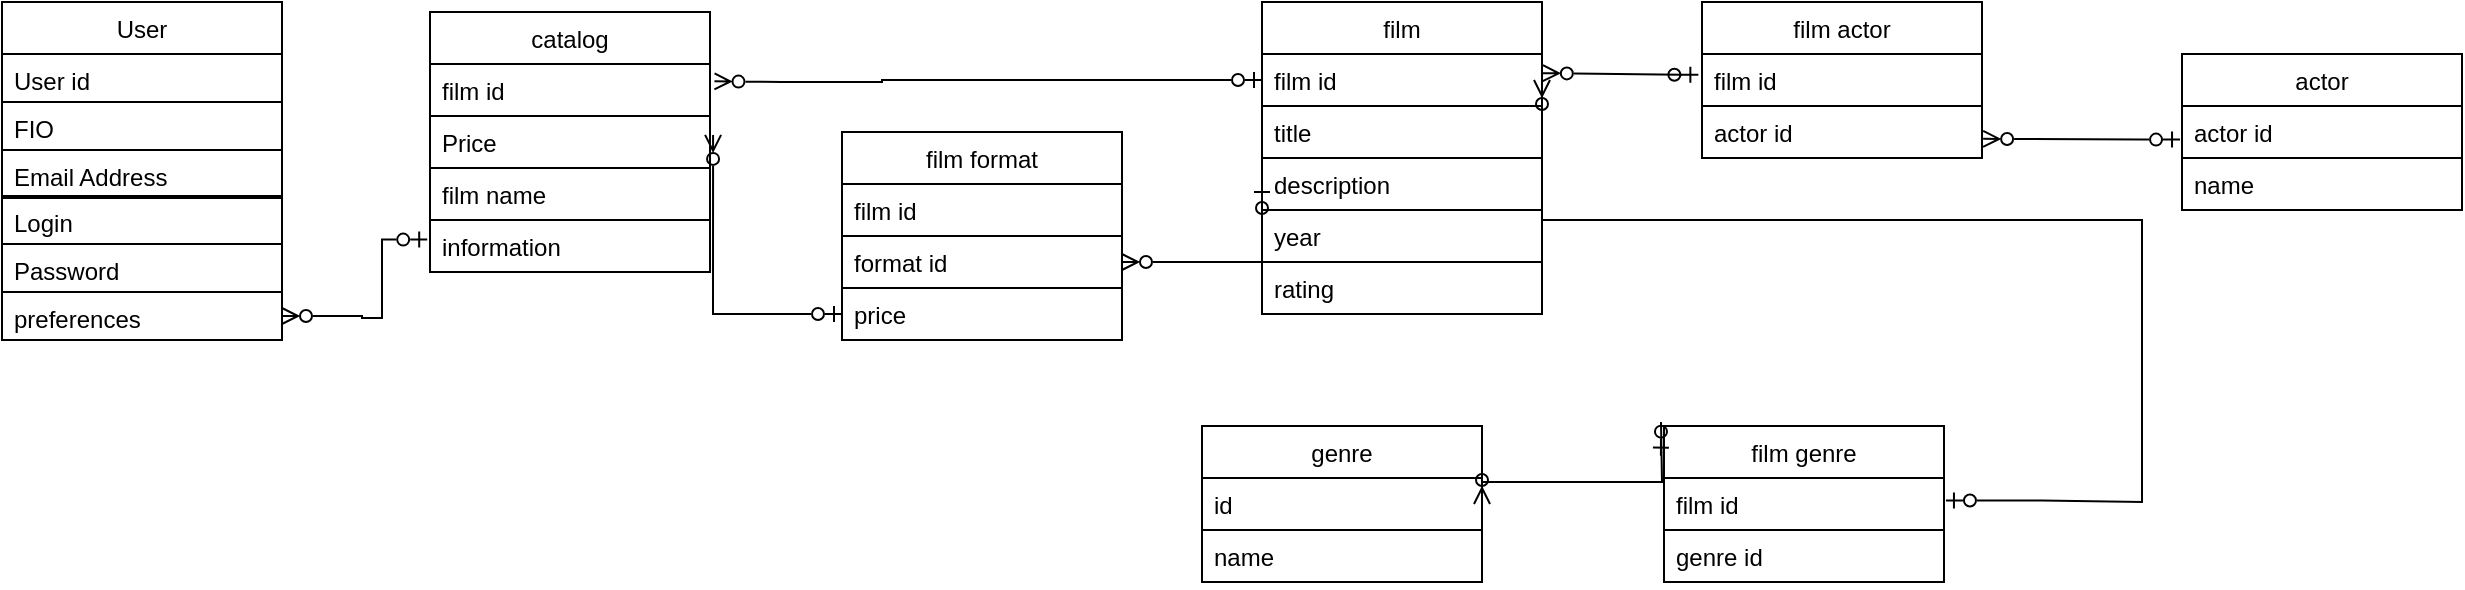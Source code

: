 <mxfile version="20.3.0" type="device"><diagram id="noj25AviQU__SuGsmRjA" name="Страница 1"><mxGraphModel dx="1391" dy="982" grid="1" gridSize="10" guides="1" tooltips="1" connect="1" arrows="1" fold="1" page="1" pageScale="1" pageWidth="827" pageHeight="1169" background="none" math="0" shadow="0"><root><mxCell id="0"/><mxCell id="1" parent="0"/><mxCell id="_K8ekiZQs0ZglaWhfYbK-12" value="catalog" style="swimlane;fontStyle=0;childLayout=stackLayout;horizontal=1;startSize=26;fillColor=none;horizontalStack=0;resizeParent=1;resizeParentMax=0;resizeLast=0;collapsible=1;marginBottom=0;" parent="1" vertex="1"><mxGeometry x="624" y="85" width="140" height="78" as="geometry"/></mxCell><mxCell id="_K8ekiZQs0ZglaWhfYbK-13" value="film id" style="text;strokeColor=none;fillColor=none;align=left;verticalAlign=top;spacingLeft=4;spacingRight=4;overflow=hidden;rotatable=0;points=[[0,0.5],[1,0.5]];portConstraint=eastwest;" parent="_K8ekiZQs0ZglaWhfYbK-12" vertex="1"><mxGeometry y="26" width="140" height="26" as="geometry"/></mxCell><mxCell id="_K8ekiZQs0ZglaWhfYbK-16" value="Price" style="text;strokeColor=default;fillColor=none;align=left;verticalAlign=top;spacingLeft=4;spacingRight=4;overflow=hidden;rotatable=0;points=[[0,0.5],[1,0.5]];portConstraint=eastwest;" parent="_K8ekiZQs0ZglaWhfYbK-12" vertex="1"><mxGeometry y="52" width="140" height="26" as="geometry"/></mxCell><mxCell id="_K8ekiZQs0ZglaWhfYbK-55" style="edgeStyle=orthogonalEdgeStyle;rounded=0;orthogonalLoop=1;jettySize=auto;html=1;exitX=1;exitY=0.5;exitDx=0;exitDy=0;entryX=1;entryY=0.5;entryDx=0;entryDy=0;" parent="1" edge="1"><mxGeometry relative="1" as="geometry"><mxPoint x="1550" y="307" as="targetPoint"/></mxGeometry></mxCell><mxCell id="_K8ekiZQs0ZglaWhfYbK-64" style="edgeStyle=orthogonalEdgeStyle;rounded=0;orthogonalLoop=1;jettySize=auto;html=1;entryX=1.016;entryY=0.334;entryDx=0;entryDy=0;endArrow=ERzeroToMany;endFill=0;startArrow=ERzeroToOne;startFill=0;entryPerimeter=0;exitX=0;exitY=0.5;exitDx=0;exitDy=0;" parent="1" source="_K8ekiZQs0ZglaWhfYbK-88" target="_K8ekiZQs0ZglaWhfYbK-13" edge="1"><mxGeometry relative="1" as="geometry"><mxPoint x="850" y="119" as="sourcePoint"/><Array as="points"><mxPoint x="850" y="119"/><mxPoint x="800" y="120"/><mxPoint x="800" y="145"/></Array></mxGeometry></mxCell><mxCell id="_K8ekiZQs0ZglaWhfYbK-69" value="Password" style="text;strokeColor=default;fillColor=none;align=left;verticalAlign=top;spacingLeft=4;spacingRight=4;overflow=hidden;rotatable=0;points=[[0,0.5],[1,0.5]];portConstraint=eastwest;" parent="1" vertex="1"><mxGeometry x="410" y="201" width="140" height="24" as="geometry"/></mxCell><mxCell id="_K8ekiZQs0ZglaWhfYbK-79" value="film name" style="text;strokeColor=default;fillColor=none;align=left;verticalAlign=top;spacingLeft=4;spacingRight=4;overflow=hidden;rotatable=0;points=[[0,0.5],[1,0.5]];portConstraint=eastwest;" parent="1" vertex="1"><mxGeometry x="624" y="163" width="140" height="26" as="geometry"/></mxCell><mxCell id="_K8ekiZQs0ZglaWhfYbK-80" value="information" style="text;strokeColor=default;fillColor=none;align=left;verticalAlign=top;spacingLeft=4;spacingRight=4;overflow=hidden;rotatable=0;points=[[0,0.5],[1,0.5]];portConstraint=eastwest;" parent="1" vertex="1"><mxGeometry x="624" y="189" width="140" height="26" as="geometry"/></mxCell><mxCell id="_K8ekiZQs0ZglaWhfYbK-87" value="film" style="swimlane;fontStyle=0;childLayout=stackLayout;horizontal=1;startSize=26;fillColor=none;horizontalStack=0;resizeParent=1;resizeParentMax=0;resizeLast=0;collapsible=1;marginBottom=0;" parent="1" vertex="1"><mxGeometry x="1040" y="80" width="140" height="78" as="geometry"/></mxCell><mxCell id="_K8ekiZQs0ZglaWhfYbK-88" value="film id" style="text;strokeColor=none;fillColor=none;align=left;verticalAlign=top;spacingLeft=4;spacingRight=4;overflow=hidden;rotatable=0;points=[[0,0.5],[1,0.5]];portConstraint=eastwest;" parent="_K8ekiZQs0ZglaWhfYbK-87" vertex="1"><mxGeometry y="26" width="140" height="26" as="geometry"/></mxCell><mxCell id="_K8ekiZQs0ZglaWhfYbK-89" value="title" style="text;strokeColor=default;fillColor=none;align=left;verticalAlign=top;spacingLeft=4;spacingRight=4;overflow=hidden;rotatable=0;points=[[0,0.5],[1,0.5]];portConstraint=eastwest;" parent="_K8ekiZQs0ZglaWhfYbK-87" vertex="1"><mxGeometry y="52" width="140" height="26" as="geometry"/></mxCell><mxCell id="_K8ekiZQs0ZglaWhfYbK-90" value="description" style="text;strokeColor=default;fillColor=none;align=left;verticalAlign=top;spacingLeft=4;spacingRight=4;overflow=hidden;rotatable=0;points=[[0,0.5],[1,0.5]];portConstraint=eastwest;" parent="1" vertex="1"><mxGeometry x="1040" y="158" width="140" height="26" as="geometry"/></mxCell><mxCell id="_K8ekiZQs0ZglaWhfYbK-91" value="year" style="text;strokeColor=default;fillColor=none;align=left;verticalAlign=top;spacingLeft=4;spacingRight=4;overflow=hidden;rotatable=0;points=[[0,0.5],[1,0.5]];portConstraint=eastwest;" parent="1" vertex="1"><mxGeometry x="1040" y="184" width="140" height="26" as="geometry"/></mxCell><mxCell id="_K8ekiZQs0ZglaWhfYbK-92" value="rating" style="text;strokeColor=default;fillColor=none;align=left;verticalAlign=top;spacingLeft=4;spacingRight=4;overflow=hidden;rotatable=0;points=[[0,0.5],[1,0.5]];portConstraint=eastwest;" parent="1" vertex="1"><mxGeometry x="1040" y="210" width="140" height="26" as="geometry"/></mxCell><mxCell id="_K8ekiZQs0ZglaWhfYbK-93" value="film actor" style="swimlane;fontStyle=0;childLayout=stackLayout;horizontal=1;startSize=26;fillColor=none;horizontalStack=0;resizeParent=1;resizeParentMax=0;resizeLast=0;collapsible=1;marginBottom=0;" parent="1" vertex="1"><mxGeometry x="1260" y="80" width="140" height="78" as="geometry"/></mxCell><mxCell id="_K8ekiZQs0ZglaWhfYbK-94" value="film id" style="text;strokeColor=none;fillColor=none;align=left;verticalAlign=top;spacingLeft=4;spacingRight=4;overflow=hidden;rotatable=0;points=[[0,0.5],[1,0.5]];portConstraint=eastwest;" parent="_K8ekiZQs0ZglaWhfYbK-93" vertex="1"><mxGeometry y="26" width="140" height="26" as="geometry"/></mxCell><mxCell id="_K8ekiZQs0ZglaWhfYbK-95" value="actor id" style="text;strokeColor=default;fillColor=none;align=left;verticalAlign=top;spacingLeft=4;spacingRight=4;overflow=hidden;rotatable=0;points=[[0,0.5],[1,0.5]];portConstraint=eastwest;" parent="_K8ekiZQs0ZglaWhfYbK-93" vertex="1"><mxGeometry y="52" width="140" height="26" as="geometry"/></mxCell><mxCell id="_K8ekiZQs0ZglaWhfYbK-96" value="actor" style="swimlane;fontStyle=0;childLayout=stackLayout;horizontal=1;startSize=26;fillColor=none;horizontalStack=0;resizeParent=1;resizeParentMax=0;resizeLast=0;collapsible=1;marginBottom=0;" parent="1" vertex="1"><mxGeometry x="1500" y="106" width="140" height="52" as="geometry"/></mxCell><mxCell id="_K8ekiZQs0ZglaWhfYbK-98" value="actor id" style="text;strokeColor=default;fillColor=none;align=left;verticalAlign=top;spacingLeft=4;spacingRight=4;overflow=hidden;rotatable=0;points=[[0,0.5],[1,0.5]];portConstraint=eastwest;" parent="_K8ekiZQs0ZglaWhfYbK-96" vertex="1"><mxGeometry y="26" width="140" height="26" as="geometry"/></mxCell><mxCell id="_K8ekiZQs0ZglaWhfYbK-99" value="name" style="text;strokeColor=default;fillColor=none;align=left;verticalAlign=top;spacingLeft=4;spacingRight=4;overflow=hidden;rotatable=0;points=[[0,0.5],[1,0.5]];portConstraint=eastwest;" parent="1" vertex="1"><mxGeometry x="1500" y="158" width="140" height="26" as="geometry"/></mxCell><mxCell id="_K8ekiZQs0ZglaWhfYbK-100" value="genre" style="swimlane;fontStyle=0;childLayout=stackLayout;horizontal=1;startSize=26;fillColor=none;horizontalStack=0;resizeParent=1;resizeParentMax=0;resizeLast=0;collapsible=1;marginBottom=0;" parent="1" vertex="1"><mxGeometry x="1010" y="292" width="140" height="78" as="geometry"/></mxCell><mxCell id="_K8ekiZQs0ZglaWhfYbK-101" value="id" style="text;strokeColor=none;fillColor=none;align=left;verticalAlign=top;spacingLeft=4;spacingRight=4;overflow=hidden;rotatable=0;points=[[0,0.5],[1,0.5]];portConstraint=eastwest;" parent="_K8ekiZQs0ZglaWhfYbK-100" vertex="1"><mxGeometry y="26" width="140" height="26" as="geometry"/></mxCell><mxCell id="_K8ekiZQs0ZglaWhfYbK-102" value="name" style="text;strokeColor=default;fillColor=none;align=left;verticalAlign=top;spacingLeft=4;spacingRight=4;overflow=hidden;rotatable=0;points=[[0,0.5],[1,0.5]];portConstraint=eastwest;" parent="_K8ekiZQs0ZglaWhfYbK-100" vertex="1"><mxGeometry y="52" width="140" height="26" as="geometry"/></mxCell><mxCell id="_K8ekiZQs0ZglaWhfYbK-103" value="film genre" style="swimlane;fontStyle=0;childLayout=stackLayout;horizontal=1;startSize=26;fillColor=none;horizontalStack=0;resizeParent=1;resizeParentMax=0;resizeLast=0;collapsible=1;marginBottom=0;" parent="1" vertex="1"><mxGeometry x="1241" y="292" width="140" height="78" as="geometry"/></mxCell><mxCell id="_K8ekiZQs0ZglaWhfYbK-104" value="film id" style="text;strokeColor=none;fillColor=none;align=left;verticalAlign=top;spacingLeft=4;spacingRight=4;overflow=hidden;rotatable=0;points=[[0,0.5],[1,0.5]];portConstraint=eastwest;" parent="_K8ekiZQs0ZglaWhfYbK-103" vertex="1"><mxGeometry y="26" width="140" height="26" as="geometry"/></mxCell><mxCell id="_K8ekiZQs0ZglaWhfYbK-105" value="genre id" style="text;strokeColor=default;fillColor=none;align=left;verticalAlign=top;spacingLeft=4;spacingRight=4;overflow=hidden;rotatable=0;points=[[0,0.5],[1,0.5]];portConstraint=eastwest;" parent="_K8ekiZQs0ZglaWhfYbK-103" vertex="1"><mxGeometry y="52" width="140" height="26" as="geometry"/></mxCell><mxCell id="_K8ekiZQs0ZglaWhfYbK-106" style="edgeStyle=orthogonalEdgeStyle;rounded=0;orthogonalLoop=1;jettySize=auto;html=1;endArrow=ERzeroToMany;endFill=0;startArrow=ERzeroToOne;startFill=0;exitX=-0.011;exitY=0.19;exitDx=0;exitDy=0;entryX=1;entryY=0.5;entryDx=0;entryDy=0;exitPerimeter=0;" parent="1" source="_K8ekiZQs0ZglaWhfYbK-103" target="_K8ekiZQs0ZglaWhfYbK-101" edge="1"><mxGeometry relative="1" as="geometry"><mxPoint x="1413.88" y="239" as="sourcePoint"/><mxPoint x="1180" y="320" as="targetPoint"/><Array as="points"><mxPoint x="1239" y="290"/><mxPoint x="1240" y="290"/><mxPoint x="1240" y="320"/><mxPoint x="1150" y="320"/></Array></mxGeometry></mxCell><mxCell id="_K8ekiZQs0ZglaWhfYbK-107" style="edgeStyle=orthogonalEdgeStyle;rounded=0;orthogonalLoop=1;jettySize=auto;html=1;endArrow=ERzeroToMany;endFill=0;startArrow=ERzeroToOne;startFill=0;entryX=1.003;entryY=0.368;entryDx=0;entryDy=0;entryPerimeter=0;exitX=-0.013;exitY=0.4;exitDx=0;exitDy=0;exitPerimeter=0;" parent="1" source="_K8ekiZQs0ZglaWhfYbK-94" target="_K8ekiZQs0ZglaWhfYbK-88" edge="1"><mxGeometry relative="1" as="geometry"><mxPoint x="1260" y="210" as="sourcePoint"/><mxPoint x="1195" y="276.97" as="targetPoint"/><Array as="points"><mxPoint x="1250" y="116"/><mxPoint x="1195" y="116"/></Array></mxGeometry></mxCell><mxCell id="_K8ekiZQs0ZglaWhfYbK-108" style="edgeStyle=orthogonalEdgeStyle;rounded=0;orthogonalLoop=1;jettySize=auto;html=1;endArrow=ERzeroToMany;endFill=0;startArrow=ERzeroToOne;startFill=0;entryX=1.004;entryY=0.631;entryDx=0;entryDy=0;entryPerimeter=0;exitX=-0.007;exitY=0.646;exitDx=0;exitDy=0;exitPerimeter=0;" parent="1" source="_K8ekiZQs0ZglaWhfYbK-98" target="_K8ekiZQs0ZglaWhfYbK-95" edge="1"><mxGeometry relative="1" as="geometry"><mxPoint x="1487.76" y="149.4" as="sourcePoint"/><mxPoint x="1410" y="148.568" as="targetPoint"/><Array as="points"><mxPoint x="1480" y="149"/></Array></mxGeometry></mxCell><mxCell id="_K8ekiZQs0ZglaWhfYbK-112" style="edgeStyle=orthogonalEdgeStyle;rounded=0;orthogonalLoop=1;jettySize=auto;html=1;endArrow=ERzeroToMany;endFill=0;startArrow=ERzeroToOne;startFill=0;exitX=1.007;exitY=0.433;exitDx=0;exitDy=0;exitPerimeter=0;entryX=1;entryY=0.5;entryDx=0;entryDy=0;" parent="1" source="_K8ekiZQs0ZglaWhfYbK-104" target="_K8ekiZQs0ZglaWhfYbK-88" edge="1"><mxGeometry relative="1" as="geometry"><mxPoint x="1430" y="340" as="sourcePoint"/><mxPoint x="1220" y="130" as="targetPoint"/><Array as="points"><mxPoint x="1430" y="329"/><mxPoint x="1480" y="330"/><mxPoint x="1480" y="189"/><mxPoint x="1180" y="189"/></Array></mxGeometry></mxCell><mxCell id="_K8ekiZQs0ZglaWhfYbK-114" value="film format" style="swimlane;fontStyle=0;childLayout=stackLayout;horizontal=1;startSize=26;fillColor=none;horizontalStack=0;resizeParent=1;resizeParentMax=0;resizeLast=0;collapsible=1;marginBottom=0;" parent="1" vertex="1"><mxGeometry x="830" y="145" width="140" height="78" as="geometry"/></mxCell><mxCell id="_K8ekiZQs0ZglaWhfYbK-115" value="film id" style="text;strokeColor=none;fillColor=none;align=left;verticalAlign=top;spacingLeft=4;spacingRight=4;overflow=hidden;rotatable=0;points=[[0,0.5],[1,0.5]];portConstraint=eastwest;" parent="_K8ekiZQs0ZglaWhfYbK-114" vertex="1"><mxGeometry y="26" width="140" height="26" as="geometry"/></mxCell><mxCell id="_K8ekiZQs0ZglaWhfYbK-116" value="format id" style="text;strokeColor=default;fillColor=none;align=left;verticalAlign=top;spacingLeft=4;spacingRight=4;overflow=hidden;rotatable=0;points=[[0,0.5],[1,0.5]];portConstraint=eastwest;" parent="_K8ekiZQs0ZglaWhfYbK-114" vertex="1"><mxGeometry y="52" width="140" height="26" as="geometry"/></mxCell><mxCell id="_K8ekiZQs0ZglaWhfYbK-117" value="price" style="text;strokeColor=default;fillColor=none;align=left;verticalAlign=top;spacingLeft=4;spacingRight=4;overflow=hidden;rotatable=0;points=[[0,0.5],[1,0.5]];portConstraint=eastwest;" parent="1" vertex="1"><mxGeometry x="830" y="223" width="140" height="26" as="geometry"/></mxCell><mxCell id="_K8ekiZQs0ZglaWhfYbK-118" style="edgeStyle=orthogonalEdgeStyle;rounded=0;orthogonalLoop=1;jettySize=auto;html=1;endArrow=ERzeroToMany;endFill=0;startArrow=ERzeroToOne;startFill=0;entryX=1;entryY=0.5;entryDx=0;entryDy=0;exitX=0;exitY=0.5;exitDx=0;exitDy=0;" parent="1" source="_K8ekiZQs0ZglaWhfYbK-90" target="_K8ekiZQs0ZglaWhfYbK-116" edge="1"><mxGeometry relative="1" as="geometry"><mxPoint x="1057.76" y="210.83" as="sourcePoint"/><mxPoint x="980.0" y="209.998" as="targetPoint"/><Array as="points"><mxPoint x="1040" y="210"/></Array></mxGeometry></mxCell><mxCell id="_K8ekiZQs0ZglaWhfYbK-122" style="edgeStyle=orthogonalEdgeStyle;rounded=0;orthogonalLoop=1;jettySize=auto;html=1;endArrow=ERzeroToMany;endFill=0;startArrow=ERzeroToOne;startFill=0;entryX=1.011;entryY=0.363;entryDx=0;entryDy=0;entryPerimeter=0;exitX=0;exitY=0.5;exitDx=0;exitDy=0;" parent="1" source="_K8ekiZQs0ZglaWhfYbK-117" target="_K8ekiZQs0ZglaWhfYbK-16" edge="1"><mxGeometry relative="1" as="geometry"><mxPoint x="826.76" y="249.83" as="sourcePoint"/><mxPoint x="749" y="248.998" as="targetPoint"/><Array as="points"><mxPoint x="766" y="236"/></Array></mxGeometry></mxCell><mxCell id="_K8ekiZQs0ZglaWhfYbK-123" value="preferences" style="text;strokeColor=default;fillColor=none;align=left;verticalAlign=top;spacingLeft=4;spacingRight=4;overflow=hidden;rotatable=0;points=[[0,0.5],[1,0.5]];portConstraint=eastwest;" parent="1" vertex="1"><mxGeometry x="410" y="225" width="140" height="24" as="geometry"/></mxCell><mxCell id="_K8ekiZQs0ZglaWhfYbK-124" value="User" style="swimlane;fontStyle=0;childLayout=stackLayout;horizontal=1;startSize=26;fillColor=none;horizontalStack=0;resizeParent=1;resizeParentMax=0;resizeLast=0;collapsible=1;marginBottom=0;" parent="1" vertex="1"><mxGeometry x="410" y="80" width="140" height="50" as="geometry"/></mxCell><mxCell id="_K8ekiZQs0ZglaWhfYbK-125" value="User id" style="text;strokeColor=none;fillColor=none;align=left;verticalAlign=top;spacingLeft=4;spacingRight=4;overflow=hidden;rotatable=0;points=[[0,0.5],[1,0.5]];portConstraint=eastwest;" parent="_K8ekiZQs0ZglaWhfYbK-124" vertex="1"><mxGeometry y="26" width="140" height="24" as="geometry"/></mxCell><mxCell id="_K8ekiZQs0ZglaWhfYbK-126" value="FIO" style="text;strokeColor=default;fillColor=none;align=left;verticalAlign=top;spacingLeft=4;spacingRight=4;overflow=hidden;rotatable=0;points=[[0,0.5],[1,0.5]];portConstraint=eastwest;" parent="1" vertex="1"><mxGeometry x="410" y="130" width="140" height="24" as="geometry"/></mxCell><mxCell id="_K8ekiZQs0ZglaWhfYbK-127" value="Email Address" style="text;strokeColor=default;fillColor=none;align=left;verticalAlign=top;spacingLeft=4;spacingRight=4;overflow=hidden;rotatable=0;points=[[0,0.5],[1,0.5]];portConstraint=eastwest;" parent="1" vertex="1"><mxGeometry x="410" y="154" width="140" height="24" as="geometry"/></mxCell><mxCell id="_K8ekiZQs0ZglaWhfYbK-128" value="Login" style="text;strokeColor=default;fillColor=none;align=left;verticalAlign=top;spacingLeft=4;spacingRight=4;overflow=hidden;rotatable=0;points=[[0,0.5],[1,0.5]];portConstraint=eastwest;" parent="1" vertex="1"><mxGeometry x="410" y="177" width="140" height="24" as="geometry"/></mxCell><mxCell id="_K8ekiZQs0ZglaWhfYbK-129" style="edgeStyle=orthogonalEdgeStyle;rounded=0;orthogonalLoop=1;jettySize=auto;html=1;endArrow=ERzeroToMany;endFill=0;startArrow=ERzeroToOne;startFill=0;entryX=1;entryY=0.5;entryDx=0;entryDy=0;exitX=-0.01;exitY=0.377;exitDx=0;exitDy=0;exitPerimeter=0;" parent="1" source="_K8ekiZQs0ZglaWhfYbK-80" target="_K8ekiZQs0ZglaWhfYbK-123" edge="1"><mxGeometry relative="1" as="geometry"><mxPoint x="600" y="190" as="sourcePoint"/><mxPoint x="560" y="236.5" as="targetPoint"/><Array as="points"><mxPoint x="600" y="199"/><mxPoint x="600" y="238"/><mxPoint x="590" y="238"/><mxPoint x="590" y="237"/></Array></mxGeometry></mxCell></root></mxGraphModel></diagram></mxfile>